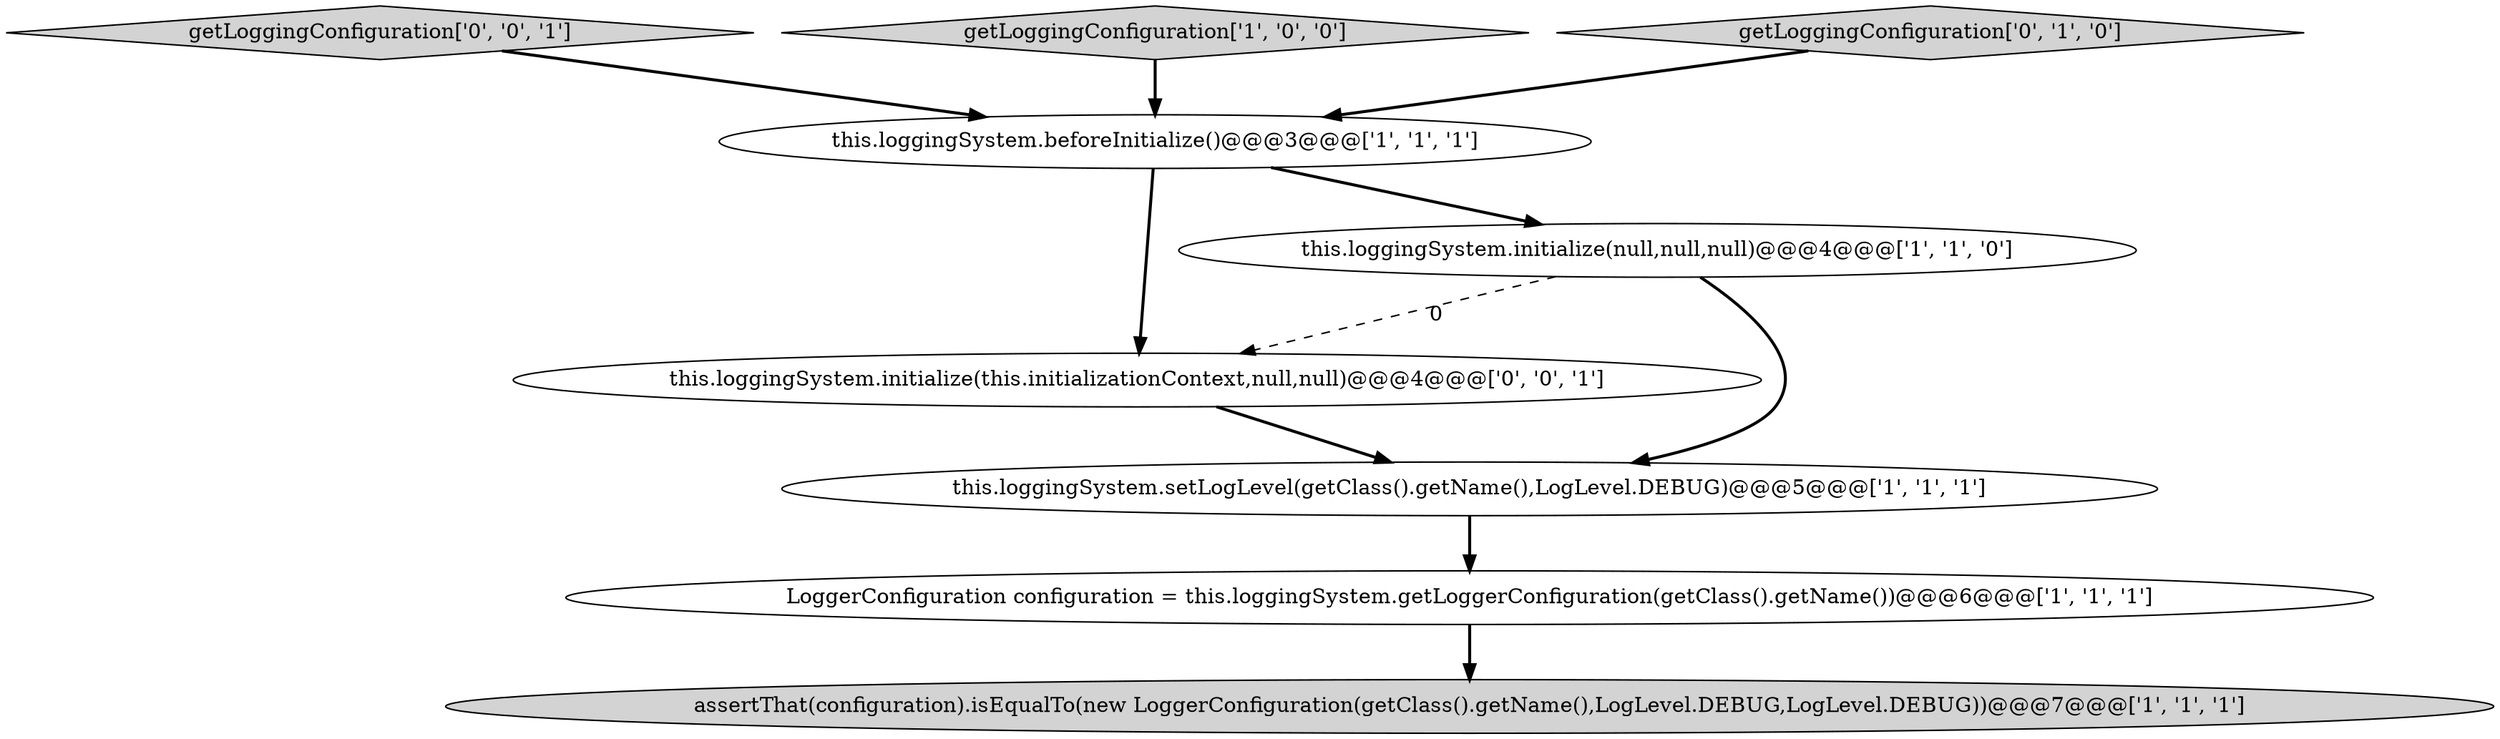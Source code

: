 digraph {
2 [style = filled, label = "this.loggingSystem.beforeInitialize()@@@3@@@['1', '1', '1']", fillcolor = white, shape = ellipse image = "AAA0AAABBB1BBB"];
7 [style = filled, label = "getLoggingConfiguration['0', '0', '1']", fillcolor = lightgray, shape = diamond image = "AAA0AAABBB3BBB"];
4 [style = filled, label = "getLoggingConfiguration['1', '0', '0']", fillcolor = lightgray, shape = diamond image = "AAA0AAABBB1BBB"];
1 [style = filled, label = "this.loggingSystem.setLogLevel(getClass().getName(),LogLevel.DEBUG)@@@5@@@['1', '1', '1']", fillcolor = white, shape = ellipse image = "AAA0AAABBB1BBB"];
5 [style = filled, label = "assertThat(configuration).isEqualTo(new LoggerConfiguration(getClass().getName(),LogLevel.DEBUG,LogLevel.DEBUG))@@@7@@@['1', '1', '1']", fillcolor = lightgray, shape = ellipse image = "AAA0AAABBB1BBB"];
3 [style = filled, label = "LoggerConfiguration configuration = this.loggingSystem.getLoggerConfiguration(getClass().getName())@@@6@@@['1', '1', '1']", fillcolor = white, shape = ellipse image = "AAA0AAABBB1BBB"];
8 [style = filled, label = "this.loggingSystem.initialize(this.initializationContext,null,null)@@@4@@@['0', '0', '1']", fillcolor = white, shape = ellipse image = "AAA0AAABBB3BBB"];
0 [style = filled, label = "this.loggingSystem.initialize(null,null,null)@@@4@@@['1', '1', '0']", fillcolor = white, shape = ellipse image = "AAA0AAABBB1BBB"];
6 [style = filled, label = "getLoggingConfiguration['0', '1', '0']", fillcolor = lightgray, shape = diamond image = "AAA0AAABBB2BBB"];
1->3 [style = bold, label=""];
8->1 [style = bold, label=""];
0->8 [style = dashed, label="0"];
3->5 [style = bold, label=""];
2->0 [style = bold, label=""];
4->2 [style = bold, label=""];
7->2 [style = bold, label=""];
0->1 [style = bold, label=""];
2->8 [style = bold, label=""];
6->2 [style = bold, label=""];
}
